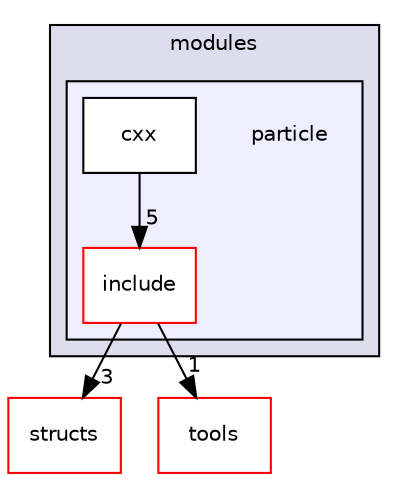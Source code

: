 digraph "particle" {
  compound=true
  node [ fontsize="10", fontname="Helvetica"];
  edge [ labelfontsize="10", labelfontname="Helvetica"];
  subgraph clusterdir_ee3c23494b4011e6a628e4900ef262df {
    graph [ bgcolor="#ddddee", pencolor="black", label="modules" fontname="Helvetica", fontsize="10", URL="dir_ee3c23494b4011e6a628e4900ef262df.html"]
  subgraph clusterdir_1591526fd125289a70742a0dafe36eb5 {
    graph [ bgcolor="#eeeeff", pencolor="black", label="" URL="dir_1591526fd125289a70742a0dafe36eb5.html"];
    dir_1591526fd125289a70742a0dafe36eb5 [shape=plaintext label="particle"];
    dir_7a8ed55b09a48ee50f128d6f4c8f54cb [shape=box label="cxx" color="black" fillcolor="white" style="filled" URL="dir_7a8ed55b09a48ee50f128d6f4c8f54cb.html"];
    dir_3bfd631c1dae045c49d1d05312a948ca [shape=box label="include" color="red" fillcolor="white" style="filled" URL="dir_3bfd631c1dae045c49d1d05312a948ca.html"];
  }
  }
  dir_639930e6546076602fdb99daad4d48b4 [shape=box label="structs" fillcolor="white" style="filled" color="red" URL="dir_639930e6546076602fdb99daad4d48b4.html"];
  dir_f0fdfbf866f75abaaae77c9c053e2c4e [shape=box label="tools" fillcolor="white" style="filled" color="red" URL="dir_f0fdfbf866f75abaaae77c9c053e2c4e.html"];
  dir_3bfd631c1dae045c49d1d05312a948ca->dir_639930e6546076602fdb99daad4d48b4 [headlabel="3", labeldistance=1.5 headhref="dir_000184_000080.html"];
  dir_3bfd631c1dae045c49d1d05312a948ca->dir_f0fdfbf866f75abaaae77c9c053e2c4e [headlabel="1", labeldistance=1.5 headhref="dir_000184_000142.html"];
  dir_7a8ed55b09a48ee50f128d6f4c8f54cb->dir_3bfd631c1dae045c49d1d05312a948ca [headlabel="5", labeldistance=1.5 headhref="dir_000091_000184.html"];
}

